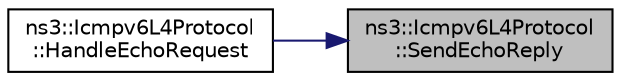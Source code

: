 digraph "ns3::Icmpv6L4Protocol::SendEchoReply"
{
 // LATEX_PDF_SIZE
  edge [fontname="Helvetica",fontsize="10",labelfontname="Helvetica",labelfontsize="10"];
  node [fontname="Helvetica",fontsize="10",shape=record];
  rankdir="RL";
  Node1 [label="ns3::Icmpv6L4Protocol\l::SendEchoReply",height=0.2,width=0.4,color="black", fillcolor="grey75", style="filled", fontcolor="black",tooltip="Send a Echo Reply."];
  Node1 -> Node2 [dir="back",color="midnightblue",fontsize="10",style="solid",fontname="Helvetica"];
  Node2 [label="ns3::Icmpv6L4Protocol\l::HandleEchoRequest",height=0.2,width=0.4,color="black", fillcolor="white", style="filled",URL="$classns3_1_1_icmpv6_l4_protocol.html#ac3f01017288992311264ef54c57e539b",tooltip="Receive Echo Request method."];
}
